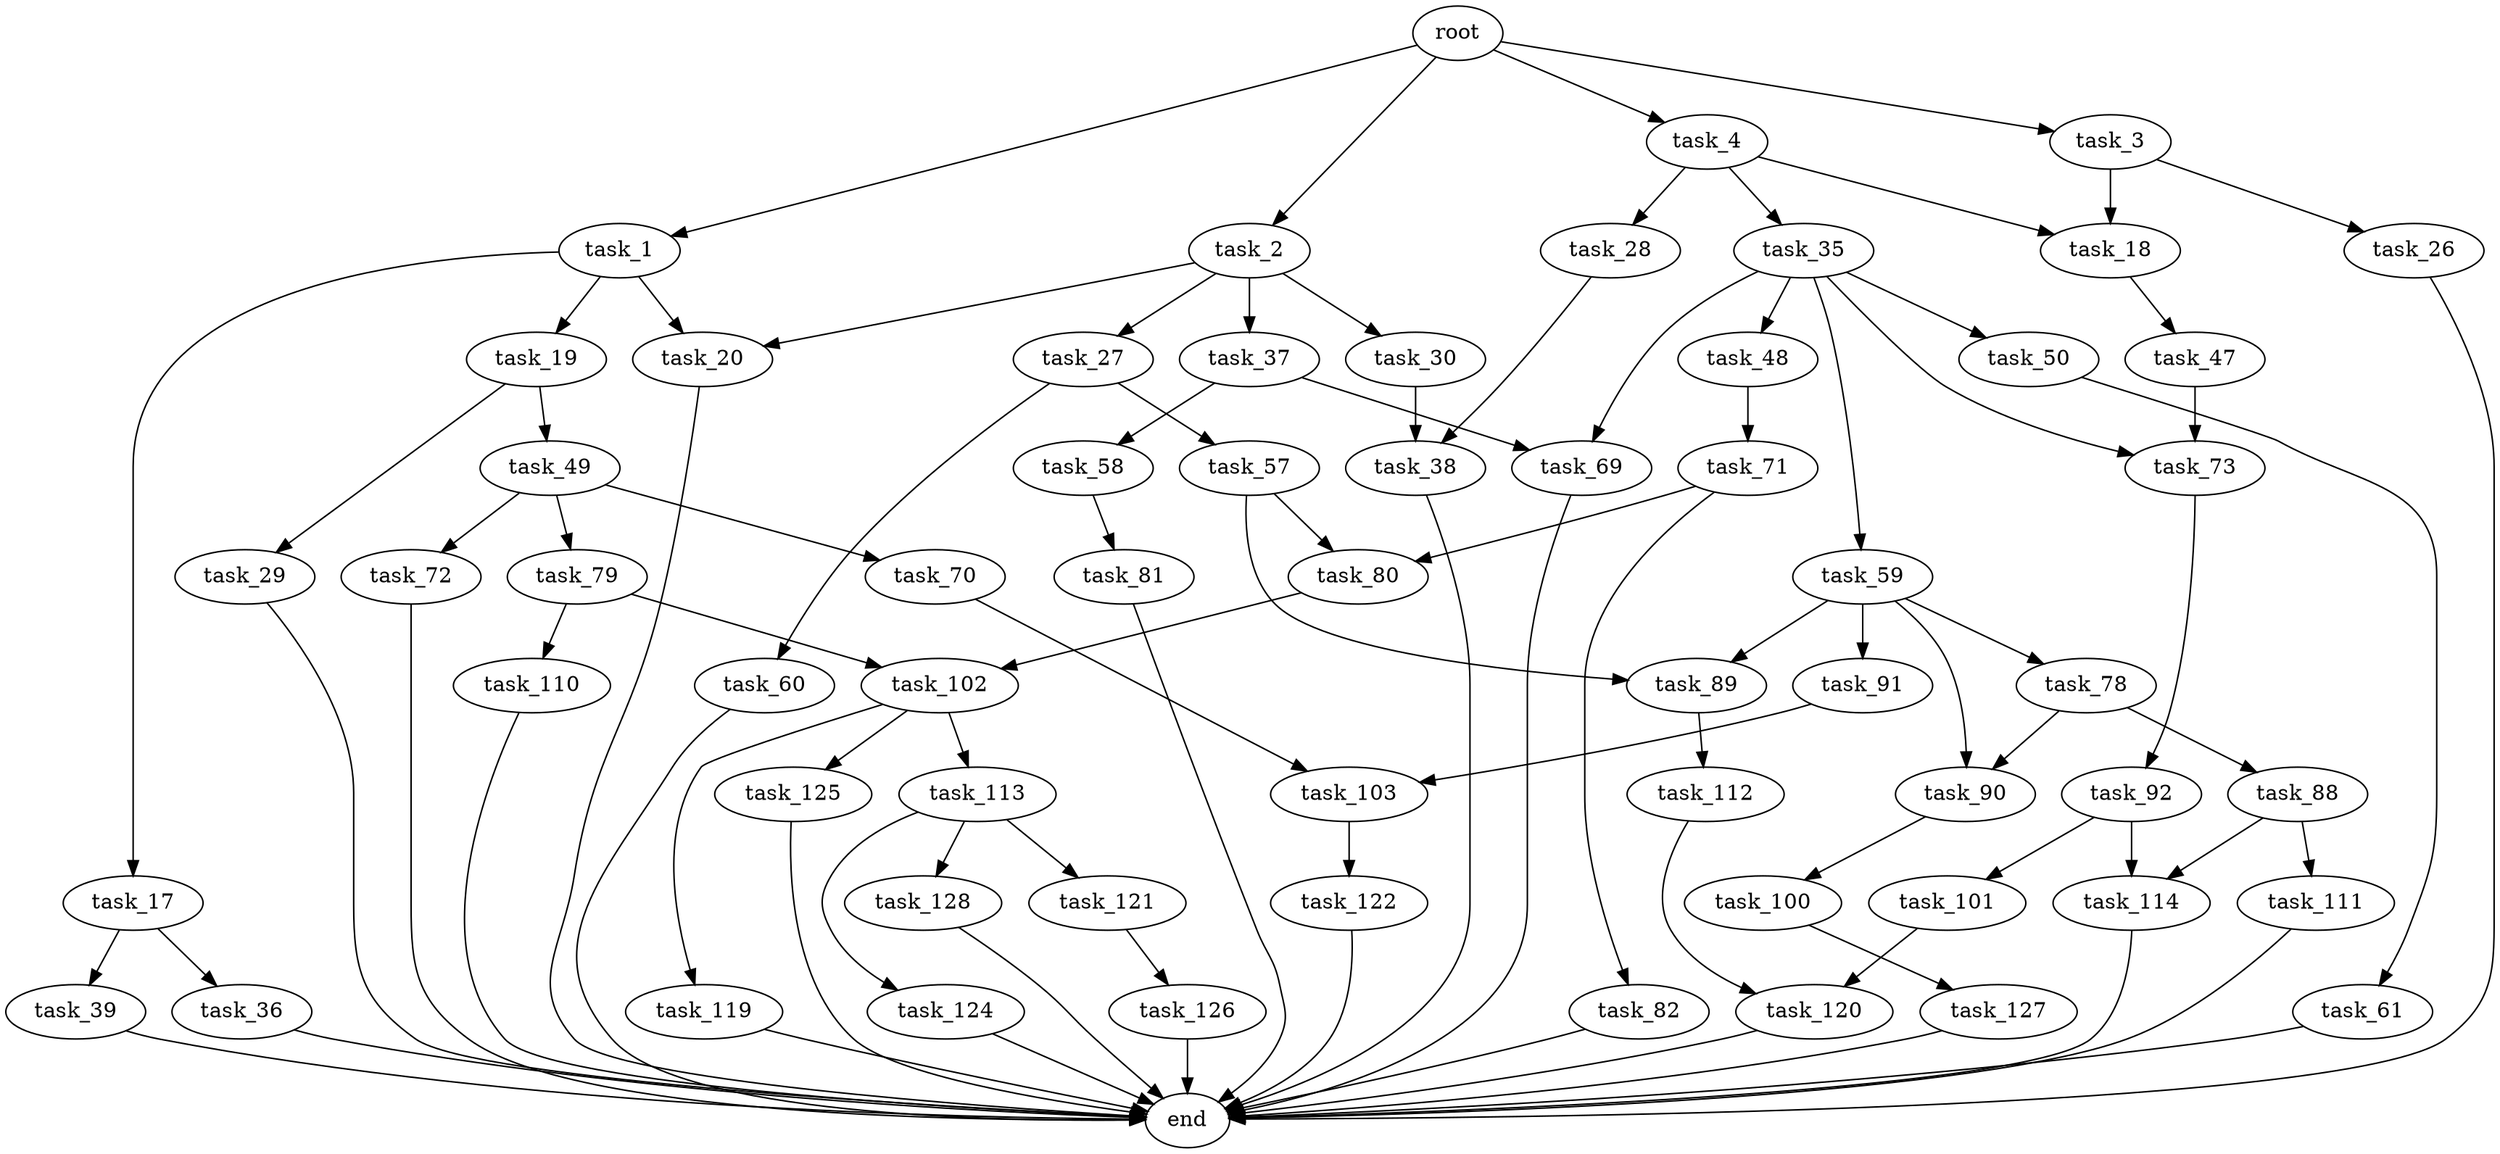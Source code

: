 digraph G {
  root [size="0.000000"];
  task_1 [size="432845550332.000000"];
  task_2 [size="85687355960.000000"];
  task_3 [size="78352891638.000000"];
  task_4 [size="6859455408.000000"];
  task_17 [size="517657825257.000000"];
  task_19 [size="1296529513152.000000"];
  task_20 [size="28991029248.000000"];
  task_27 [size="256020251213.000000"];
  task_30 [size="1103736932467.000000"];
  task_37 [size="49128144303.000000"];
  task_18 [size="231928233984.000000"];
  task_26 [size="5575069176.000000"];
  task_28 [size="231928233984.000000"];
  task_35 [size="3280814596.000000"];
  task_36 [size="296423528.000000"];
  task_39 [size="8402791247.000000"];
  task_47 [size="231928233984.000000"];
  task_29 [size="28991029248.000000"];
  task_49 [size="368293445632.000000"];
  end [size="0.000000"];
  task_57 [size="46676558472.000000"];
  task_60 [size="474865801879.000000"];
  task_38 [size="9381418212.000000"];
  task_48 [size="1033606625.000000"];
  task_50 [size="782757789696.000000"];
  task_59 [size="231928233984.000000"];
  task_69 [size="344967695.000000"];
  task_73 [size="88966272988.000000"];
  task_58 [size="1672443834.000000"];
  task_71 [size="47514875150.000000"];
  task_70 [size="731639307841.000000"];
  task_72 [size="158675271404.000000"];
  task_79 [size="8589934592.000000"];
  task_61 [size="231928233984.000000"];
  task_80 [size="60955859339.000000"];
  task_89 [size="368293445632.000000"];
  task_81 [size="3206116656.000000"];
  task_78 [size="134217728000.000000"];
  task_90 [size="52636602713.000000"];
  task_91 [size="368293445632.000000"];
  task_103 [size="10836312431.000000"];
  task_82 [size="68719476736.000000"];
  task_92 [size="26414535423.000000"];
  task_88 [size="28991029248.000000"];
  task_102 [size="8589934592.000000"];
  task_110 [size="1825047577.000000"];
  task_111 [size="549755813888.000000"];
  task_114 [size="995222676.000000"];
  task_112 [size="862500652.000000"];
  task_100 [size="247122193697.000000"];
  task_101 [size="306583229935.000000"];
  task_127 [size="220950717476.000000"];
  task_120 [size="180085329336.000000"];
  task_113 [size="134217728000.000000"];
  task_119 [size="65471305766.000000"];
  task_125 [size="111660874757.000000"];
  task_122 [size="549755813888.000000"];
  task_121 [size="16092117124.000000"];
  task_124 [size="26059526496.000000"];
  task_128 [size="206736692387.000000"];
  task_126 [size="507365633943.000000"];

  root -> task_1 [size="1.000000"];
  root -> task_2 [size="1.000000"];
  root -> task_3 [size="1.000000"];
  root -> task_4 [size="1.000000"];
  task_1 -> task_17 [size="536870912.000000"];
  task_1 -> task_19 [size="536870912.000000"];
  task_1 -> task_20 [size="536870912.000000"];
  task_2 -> task_20 [size="75497472.000000"];
  task_2 -> task_27 [size="75497472.000000"];
  task_2 -> task_30 [size="75497472.000000"];
  task_2 -> task_37 [size="75497472.000000"];
  task_3 -> task_18 [size="209715200.000000"];
  task_3 -> task_26 [size="209715200.000000"];
  task_4 -> task_18 [size="134217728.000000"];
  task_4 -> task_28 [size="134217728.000000"];
  task_4 -> task_35 [size="134217728.000000"];
  task_17 -> task_36 [size="411041792.000000"];
  task_17 -> task_39 [size="411041792.000000"];
  task_19 -> task_29 [size="838860800.000000"];
  task_19 -> task_49 [size="838860800.000000"];
  task_20 -> end [size="1.000000"];
  task_27 -> task_57 [size="209715200.000000"];
  task_27 -> task_60 [size="209715200.000000"];
  task_30 -> task_38 [size="679477248.000000"];
  task_37 -> task_58 [size="838860800.000000"];
  task_37 -> task_69 [size="838860800.000000"];
  task_18 -> task_47 [size="301989888.000000"];
  task_26 -> end [size="1.000000"];
  task_28 -> task_38 [size="301989888.000000"];
  task_35 -> task_48 [size="209715200.000000"];
  task_35 -> task_50 [size="209715200.000000"];
  task_35 -> task_59 [size="209715200.000000"];
  task_35 -> task_69 [size="209715200.000000"];
  task_35 -> task_73 [size="209715200.000000"];
  task_36 -> end [size="1.000000"];
  task_39 -> end [size="1.000000"];
  task_47 -> task_73 [size="301989888.000000"];
  task_29 -> end [size="1.000000"];
  task_49 -> task_70 [size="411041792.000000"];
  task_49 -> task_72 [size="411041792.000000"];
  task_49 -> task_79 [size="411041792.000000"];
  task_57 -> task_80 [size="33554432.000000"];
  task_57 -> task_89 [size="33554432.000000"];
  task_60 -> end [size="1.000000"];
  task_38 -> end [size="1.000000"];
  task_48 -> task_71 [size="33554432.000000"];
  task_50 -> task_61 [size="679477248.000000"];
  task_59 -> task_78 [size="301989888.000000"];
  task_59 -> task_89 [size="301989888.000000"];
  task_59 -> task_90 [size="301989888.000000"];
  task_59 -> task_91 [size="301989888.000000"];
  task_69 -> end [size="1.000000"];
  task_73 -> task_92 [size="75497472.000000"];
  task_58 -> task_81 [size="33554432.000000"];
  task_71 -> task_80 [size="838860800.000000"];
  task_71 -> task_82 [size="838860800.000000"];
  task_70 -> task_103 [size="679477248.000000"];
  task_72 -> end [size="1.000000"];
  task_79 -> task_102 [size="33554432.000000"];
  task_79 -> task_110 [size="33554432.000000"];
  task_61 -> end [size="1.000000"];
  task_80 -> task_102 [size="209715200.000000"];
  task_89 -> task_112 [size="411041792.000000"];
  task_81 -> end [size="1.000000"];
  task_78 -> task_88 [size="209715200.000000"];
  task_78 -> task_90 [size="209715200.000000"];
  task_90 -> task_100 [size="209715200.000000"];
  task_91 -> task_103 [size="411041792.000000"];
  task_103 -> task_122 [size="209715200.000000"];
  task_82 -> end [size="1.000000"];
  task_92 -> task_101 [size="679477248.000000"];
  task_92 -> task_114 [size="679477248.000000"];
  task_88 -> task_111 [size="75497472.000000"];
  task_88 -> task_114 [size="75497472.000000"];
  task_102 -> task_113 [size="33554432.000000"];
  task_102 -> task_119 [size="33554432.000000"];
  task_102 -> task_125 [size="33554432.000000"];
  task_110 -> end [size="1.000000"];
  task_111 -> end [size="1.000000"];
  task_114 -> end [size="1.000000"];
  task_112 -> task_120 [size="33554432.000000"];
  task_100 -> task_127 [size="679477248.000000"];
  task_101 -> task_120 [size="209715200.000000"];
  task_127 -> end [size="1.000000"];
  task_120 -> end [size="1.000000"];
  task_113 -> task_121 [size="209715200.000000"];
  task_113 -> task_124 [size="209715200.000000"];
  task_113 -> task_128 [size="209715200.000000"];
  task_119 -> end [size="1.000000"];
  task_125 -> end [size="1.000000"];
  task_122 -> end [size="1.000000"];
  task_121 -> task_126 [size="301989888.000000"];
  task_124 -> end [size="1.000000"];
  task_128 -> end [size="1.000000"];
  task_126 -> end [size="1.000000"];
}

